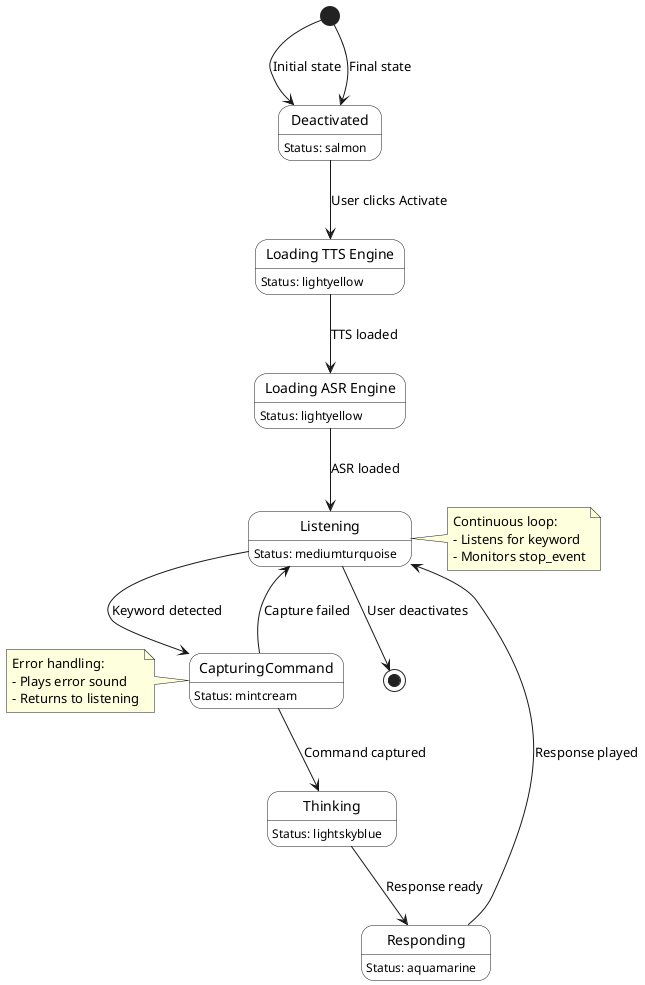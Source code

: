 @startuml
skinparam state {
  StartColor #228B22
  EndColor #8B0000
  BackgroundColor #FFFFFF
  FontColor #000000
}

[*] --> Deactivated : Initial state

state Deactivated {
  Deactivated : Status: salmon
}

Deactivated --> LoadingTTS : User clicks Activate

state "Loading TTS Engine" as LoadingTTS {
  LoadingTTS : Status: lightyellow
}

LoadingTTS --> LoadingASR : TTS loaded

state "Loading ASR Engine" as LoadingASR {
  LoadingASR : Status: lightyellow
}

LoadingASR --> Listening : ASR loaded

state Listening {
  Listening : Status: mediumturquoise
}

Listening --> CapturingCommand : Keyword detected
Listening --> [*] : User deactivates

state CapturingCommand {
  CapturingCommand : Status: mintcream
}

CapturingCommand --> Thinking : Command captured
CapturingCommand --> Listening : Capture failed

state Thinking {
  Thinking : Status: lightskyblue
}

Thinking --> Responding : Response ready

state Responding {
  Responding : Status: aquamarine
}

Responding --> Listening : Response played

[*] --> Deactivated : Final state

note right of Listening
  Continuous loop:
  - Listens for keyword
  - Monitors stop_event
end note

note left of CapturingCommand
  Error handling:
  - Plays error sound
  - Returns to listening
end note
@enduml